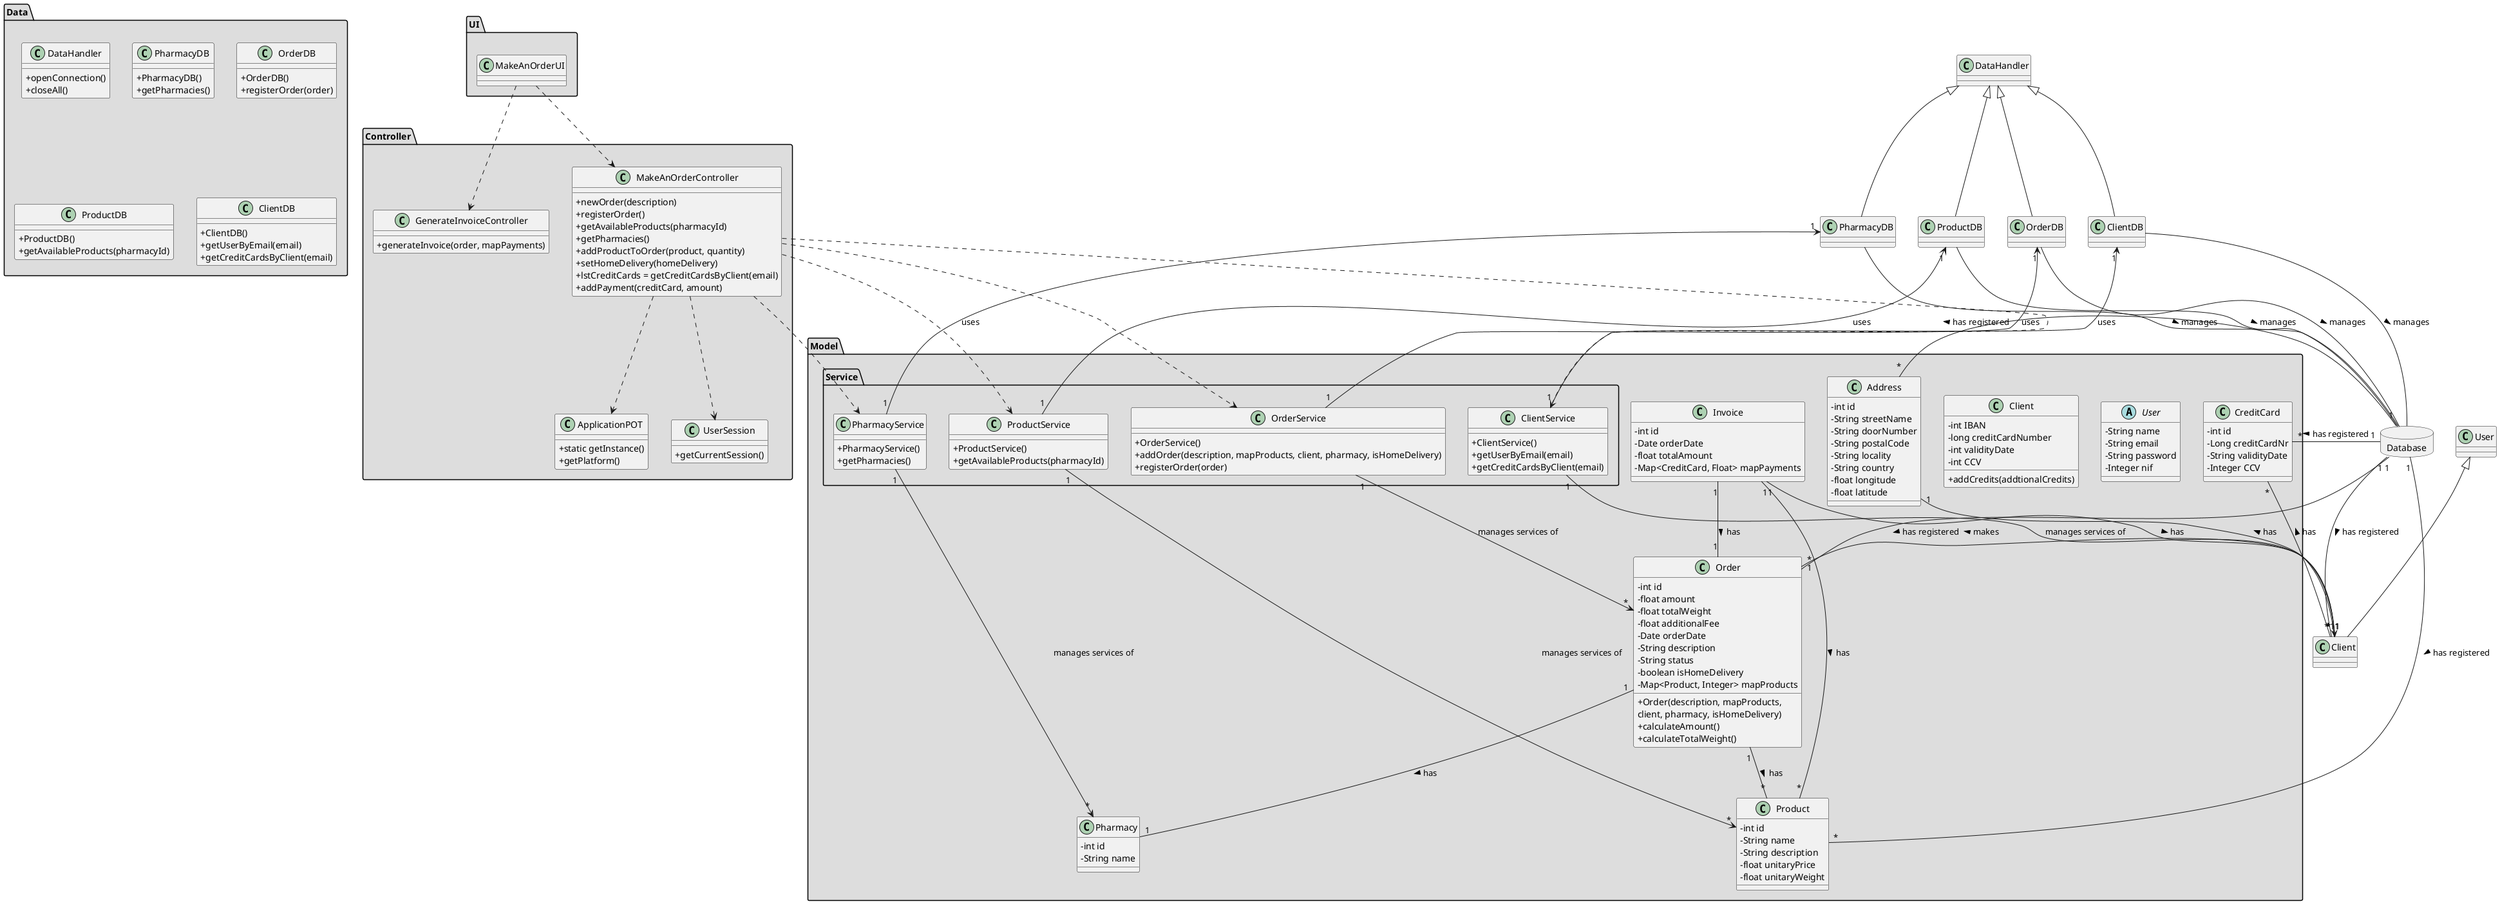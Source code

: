 @startuml
skinparam classAttributeIconSize 0

package "UI" #DDDDDD {
class MakeAnOrderUI{
}
}


package "Controller" #DDDDDD {
class MakeAnOrderController{
+newOrder(description)
+registerOrder()
+getAvailableProducts(pharmacyId)
+getPharmacies()
+addProductToOrder(product, quantity)
+setHomeDelivery(homeDelivery)
+lstCreditCards = getCreditCardsByClient(email)
+addPayment(creditCard, amount)
}

class GenerateInvoiceController{
+generateInvoice(order, mapPayments)
}

class ApplicationPOT
{
  +static getInstance()
  +getPlatform()
}

class UserSession
{
  +getCurrentSession()
}
}

database Database{
}


package "Model" #DDDDDD {
package "Service" #DDDDDD {

  class OrderService{
       +OrderService()
       +addOrder(description, mapProducts, client, pharmacy, isHomeDelivery)
       +registerOrder(order)
  }

  class PharmacyService{
          +PharmacyService()
          +getPharmacies()
  }

  class ProductService{
          +ProductService()
          +getAvailableProducts(pharmacyId)
  }
  class ClientService{
        +ClientService()
        +getUserByEmail(email)
        +getCreditCardsByClient(email)
  }
 }
}

package "Model" #DDDDDD {
abstract class User{
-   String name
-   String email
-   String password
-   Integer nif
}

class Client{
-   int IBAN
-   long creditCardNumber
-   int validityDate
-   int CCV
+addCredits(addtionalCredits)
}

class Address{
-   int id
-   String streetName
-   String doorNumber
-   String postalCode
-   String locality
-   String country
-   float longitude
-   float latitude
}

class Order{
-   int id
-   float amount
-   float totalWeight
-   float additionalFee
-   Date orderDate
-   String description
-   String status
-   boolean isHomeDelivery
-   Map<Product, Integer> mapProducts
+Order(description, mapProducts, \nclient, pharmacy, isHomeDelivery)
+calculateAmount()
+calculateTotalWeight()
}

class Product{
-   int id
-   String name
-   String description
-   float unitaryPrice
-   float unitaryWeight
}

class Pharmacy{
-   int id
-   String name
}

class CreditCard{
-   int id
-   Long creditCardNr
-   String validityDate
-   Integer CCV
}

class Invoice{
-   int id
-   Date orderDate
-   float totalAmount
-   Map<CreditCard, Float> mapPayments
}

}


package "Data" #DDDDDD {
class DataHandler{
    +openConnection()
    +closeAll()
}

class PharmacyDB{
          +PharmacyDB()
          +getPharmacies()
      }

class OrderDB{
       +OrderDB()
       +registerOrder(order)
  }

class ProductDB{
          +ProductDB()
          +getAvailableProducts(pharmacyId)
  }

class ClientDB{
        +ClientDB()
        +getUserByEmail(email)
                +getCreditCardsByClient(email)
  }
}

class PharmacyDB extends DataHandler
class ProductDB extends DataHandler
class ClientDB extends DataHandler
class OrderDB extends DataHandler
class Client extends User

MakeAnOrderUI ..> MakeAnOrderController
MakeAnOrderUI ..> GenerateInvoiceController
MakeAnOrderController ..> ApplicationPOT
MakeAnOrderController ..> UserSession
MakeAnOrderController ..> ClientService
MakeAnOrderController ..> ProductService
MakeAnOrderController ..> OrderService
MakeAnOrderController ..> PharmacyService
Database "1" -- "*" Client : has registered >
Database "1" -- "*" Order : has registered >
Database "1" -- "*" Product : has registered >
Database "1" -- "*" Address : has registered >
Database "1" -- "*" CreditCard : has registered >
PharmacyDB -- Database : manages >
ClientDB -- Database : manages >
OrderDB -- Database : manages >
ProductDB -- Database : manages >
PharmacyService "1" --> "*" Pharmacy : manages services of
PharmacyService "1" --> "1" PharmacyDB : uses
OrderService "1" --> "*" Order : manages services of
OrderService "1" --> "1" OrderDB : uses
ClientService "1" --> "*" Client : manages services of
ClientService "1" --> "1" ClientDB : uses
ProductService "1" --> "*" Product : manages services of
ProductService "1" --> "1" ProductDB : uses

Order "1" -- "*" Product : has >
Order "1" -- "1" Pharmacy : has >
Client "1" -- "1" Order : makes >
Client "1" -- "1" Address : has >
Client "*" -- "*" CreditCard : has >
Invoice "1" -- "*" Product : has >
Invoice "1" -- "1" Order : has >
Invoice "1" -- "1" Client : has >

@enduml
